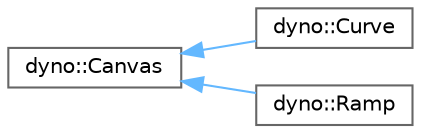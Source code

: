 digraph "Graphical Class Hierarchy"
{
 // LATEX_PDF_SIZE
  bgcolor="transparent";
  edge [fontname=Helvetica,fontsize=10,labelfontname=Helvetica,labelfontsize=10];
  node [fontname=Helvetica,fontsize=10,shape=box,height=0.2,width=0.4];
  rankdir="LR";
  Node0 [id="Node000000",label="dyno::Canvas",height=0.2,width=0.4,color="grey40", fillcolor="white", style="filled",URL="$classdyno_1_1_canvas.html",tooltip=" "];
  Node0 -> Node1 [id="edge17_Node000000_Node000001",dir="back",color="steelblue1",style="solid",tooltip=" "];
  Node1 [id="Node000001",label="dyno::Curve",height=0.2,width=0.4,color="grey40", fillcolor="white", style="filled",URL="$classdyno_1_1_curve.html",tooltip=" "];
  Node0 -> Node2 [id="edge18_Node000000_Node000002",dir="back",color="steelblue1",style="solid",tooltip=" "];
  Node2 [id="Node000002",label="dyno::Ramp",height=0.2,width=0.4,color="grey40", fillcolor="white", style="filled",URL="$classdyno_1_1_ramp.html",tooltip=" "];
}
